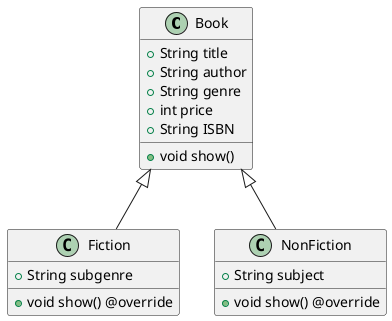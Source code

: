 @startuml

class Book {
    + String title
    + String author
    + String genre
    + int price
    + String ISBN

    + void show()
}

class Fiction extends Book{
    + String subgenre

    + void show() @override
}

class NonFiction extends Book {
    + String subject

    + void show() @override
}

@enduml